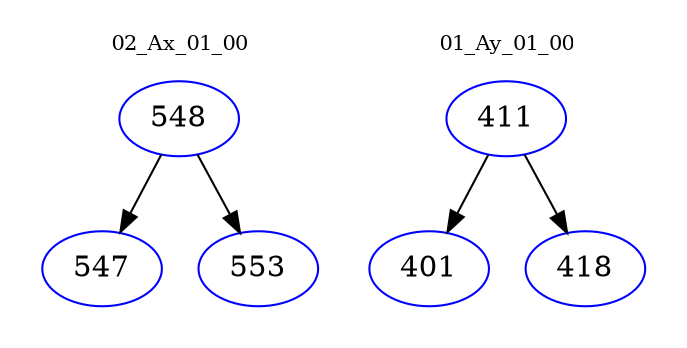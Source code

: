 digraph{
subgraph cluster_0 {
color = white
label = "02_Ax_01_00";
fontsize=10;
T0_548 [label="548", color="blue"]
T0_548 -> T0_547 [color="black"]
T0_547 [label="547", color="blue"]
T0_548 -> T0_553 [color="black"]
T0_553 [label="553", color="blue"]
}
subgraph cluster_1 {
color = white
label = "01_Ay_01_00";
fontsize=10;
T1_411 [label="411", color="blue"]
T1_411 -> T1_401 [color="black"]
T1_401 [label="401", color="blue"]
T1_411 -> T1_418 [color="black"]
T1_418 [label="418", color="blue"]
}
}
